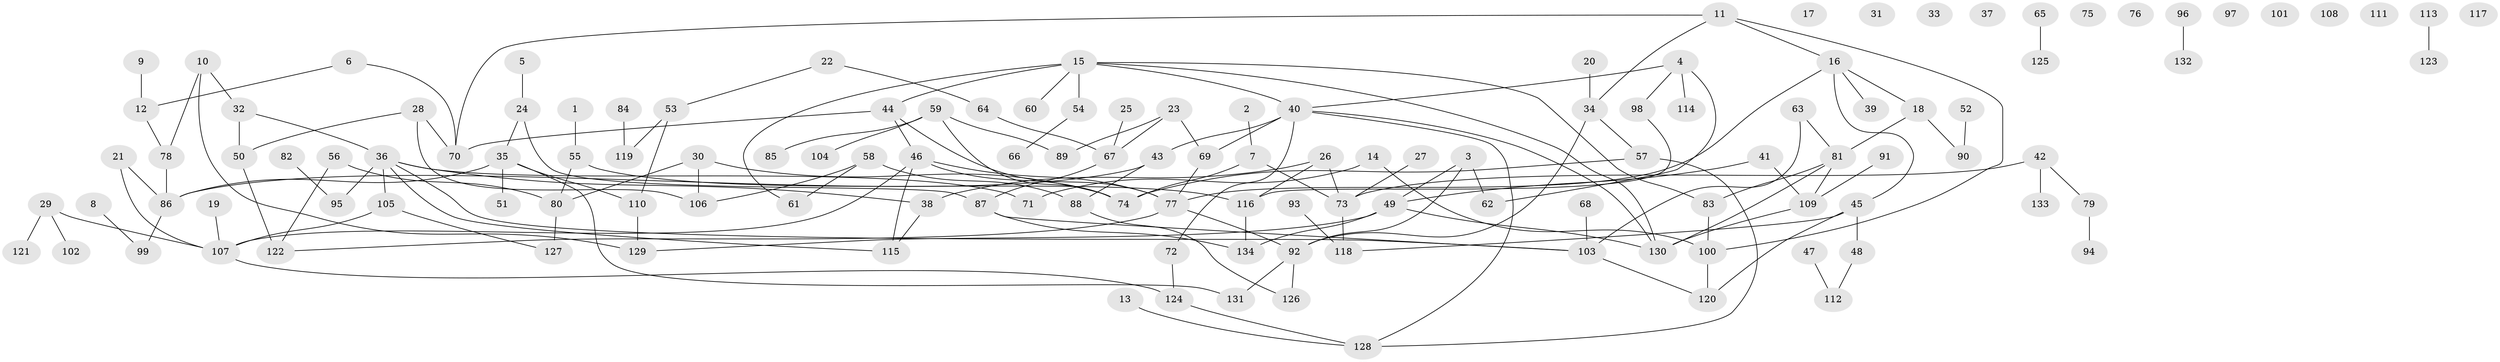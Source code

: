 // coarse degree distribution, {0: 0.35, 5: 0.075, 1: 0.3, 3: 0.05, 2: 0.1, 8: 0.075, 6: 0.025, 9: 0.025}
// Generated by graph-tools (version 1.1) at 2025/42/03/04/25 21:42:26]
// undirected, 134 vertices, 165 edges
graph export_dot {
graph [start="1"]
  node [color=gray90,style=filled];
  1;
  2;
  3;
  4;
  5;
  6;
  7;
  8;
  9;
  10;
  11;
  12;
  13;
  14;
  15;
  16;
  17;
  18;
  19;
  20;
  21;
  22;
  23;
  24;
  25;
  26;
  27;
  28;
  29;
  30;
  31;
  32;
  33;
  34;
  35;
  36;
  37;
  38;
  39;
  40;
  41;
  42;
  43;
  44;
  45;
  46;
  47;
  48;
  49;
  50;
  51;
  52;
  53;
  54;
  55;
  56;
  57;
  58;
  59;
  60;
  61;
  62;
  63;
  64;
  65;
  66;
  67;
  68;
  69;
  70;
  71;
  72;
  73;
  74;
  75;
  76;
  77;
  78;
  79;
  80;
  81;
  82;
  83;
  84;
  85;
  86;
  87;
  88;
  89;
  90;
  91;
  92;
  93;
  94;
  95;
  96;
  97;
  98;
  99;
  100;
  101;
  102;
  103;
  104;
  105;
  106;
  107;
  108;
  109;
  110;
  111;
  112;
  113;
  114;
  115;
  116;
  117;
  118;
  119;
  120;
  121;
  122;
  123;
  124;
  125;
  126;
  127;
  128;
  129;
  130;
  131;
  132;
  133;
  134;
  1 -- 55;
  2 -- 7;
  3 -- 49;
  3 -- 62;
  3 -- 92;
  4 -- 40;
  4 -- 62;
  4 -- 98;
  4 -- 114;
  5 -- 24;
  6 -- 12;
  6 -- 70;
  7 -- 73;
  7 -- 74;
  8 -- 99;
  9 -- 12;
  10 -- 32;
  10 -- 78;
  10 -- 129;
  11 -- 16;
  11 -- 34;
  11 -- 70;
  11 -- 100;
  12 -- 78;
  13 -- 128;
  14 -- 71;
  14 -- 100;
  15 -- 40;
  15 -- 44;
  15 -- 54;
  15 -- 60;
  15 -- 61;
  15 -- 83;
  15 -- 130;
  16 -- 18;
  16 -- 39;
  16 -- 45;
  16 -- 77;
  18 -- 81;
  18 -- 90;
  19 -- 107;
  20 -- 34;
  21 -- 86;
  21 -- 107;
  22 -- 53;
  22 -- 64;
  23 -- 67;
  23 -- 69;
  23 -- 89;
  24 -- 35;
  24 -- 87;
  25 -- 67;
  26 -- 38;
  26 -- 73;
  26 -- 116;
  27 -- 73;
  28 -- 50;
  28 -- 70;
  28 -- 106;
  29 -- 102;
  29 -- 107;
  29 -- 121;
  30 -- 74;
  30 -- 80;
  30 -- 106;
  32 -- 36;
  32 -- 50;
  34 -- 57;
  34 -- 92;
  35 -- 51;
  35 -- 86;
  35 -- 110;
  35 -- 131;
  36 -- 38;
  36 -- 71;
  36 -- 95;
  36 -- 103;
  36 -- 105;
  36 -- 115;
  38 -- 115;
  40 -- 43;
  40 -- 69;
  40 -- 72;
  40 -- 128;
  40 -- 130;
  41 -- 49;
  41 -- 109;
  42 -- 73;
  42 -- 79;
  42 -- 133;
  43 -- 86;
  43 -- 88;
  44 -- 46;
  44 -- 70;
  44 -- 77;
  45 -- 48;
  45 -- 118;
  45 -- 120;
  46 -- 74;
  46 -- 77;
  46 -- 107;
  46 -- 115;
  47 -- 112;
  48 -- 112;
  49 -- 129;
  49 -- 130;
  49 -- 134;
  50 -- 122;
  52 -- 90;
  53 -- 110;
  53 -- 119;
  54 -- 66;
  55 -- 80;
  55 -- 116;
  56 -- 80;
  56 -- 122;
  57 -- 74;
  57 -- 128;
  58 -- 61;
  58 -- 88;
  58 -- 106;
  59 -- 74;
  59 -- 85;
  59 -- 89;
  59 -- 104;
  63 -- 81;
  63 -- 103;
  64 -- 67;
  65 -- 125;
  67 -- 87;
  68 -- 103;
  69 -- 77;
  72 -- 124;
  73 -- 118;
  77 -- 92;
  77 -- 122;
  78 -- 86;
  79 -- 94;
  80 -- 127;
  81 -- 83;
  81 -- 109;
  81 -- 130;
  82 -- 95;
  83 -- 100;
  84 -- 119;
  86 -- 99;
  87 -- 103;
  87 -- 134;
  88 -- 126;
  91 -- 109;
  92 -- 126;
  92 -- 131;
  93 -- 118;
  96 -- 132;
  98 -- 116;
  100 -- 120;
  103 -- 120;
  105 -- 107;
  105 -- 127;
  107 -- 124;
  109 -- 130;
  110 -- 129;
  113 -- 123;
  116 -- 134;
  124 -- 128;
}
